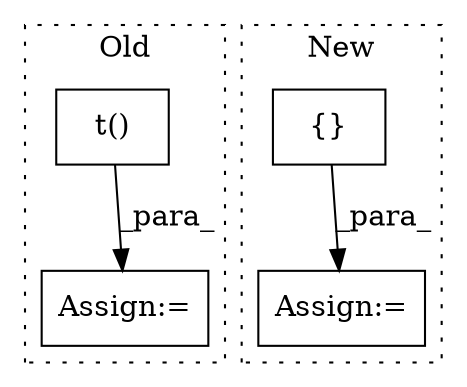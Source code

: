 digraph G {
subgraph cluster0 {
1 [label="t()" a="75" s="12326" l="55" shape="box"];
4 [label="Assign:=" a="68" s="12323" l="3" shape="box"];
label = "Old";
style="dotted";
}
subgraph cluster1 {
2 [label="{}" a="95" s="13507,13659" l="1,1" shape="box"];
3 [label="Assign:=" a="68" s="13504" l="3" shape="box"];
label = "New";
style="dotted";
}
1 -> 4 [label="_para_"];
2 -> 3 [label="_para_"];
}